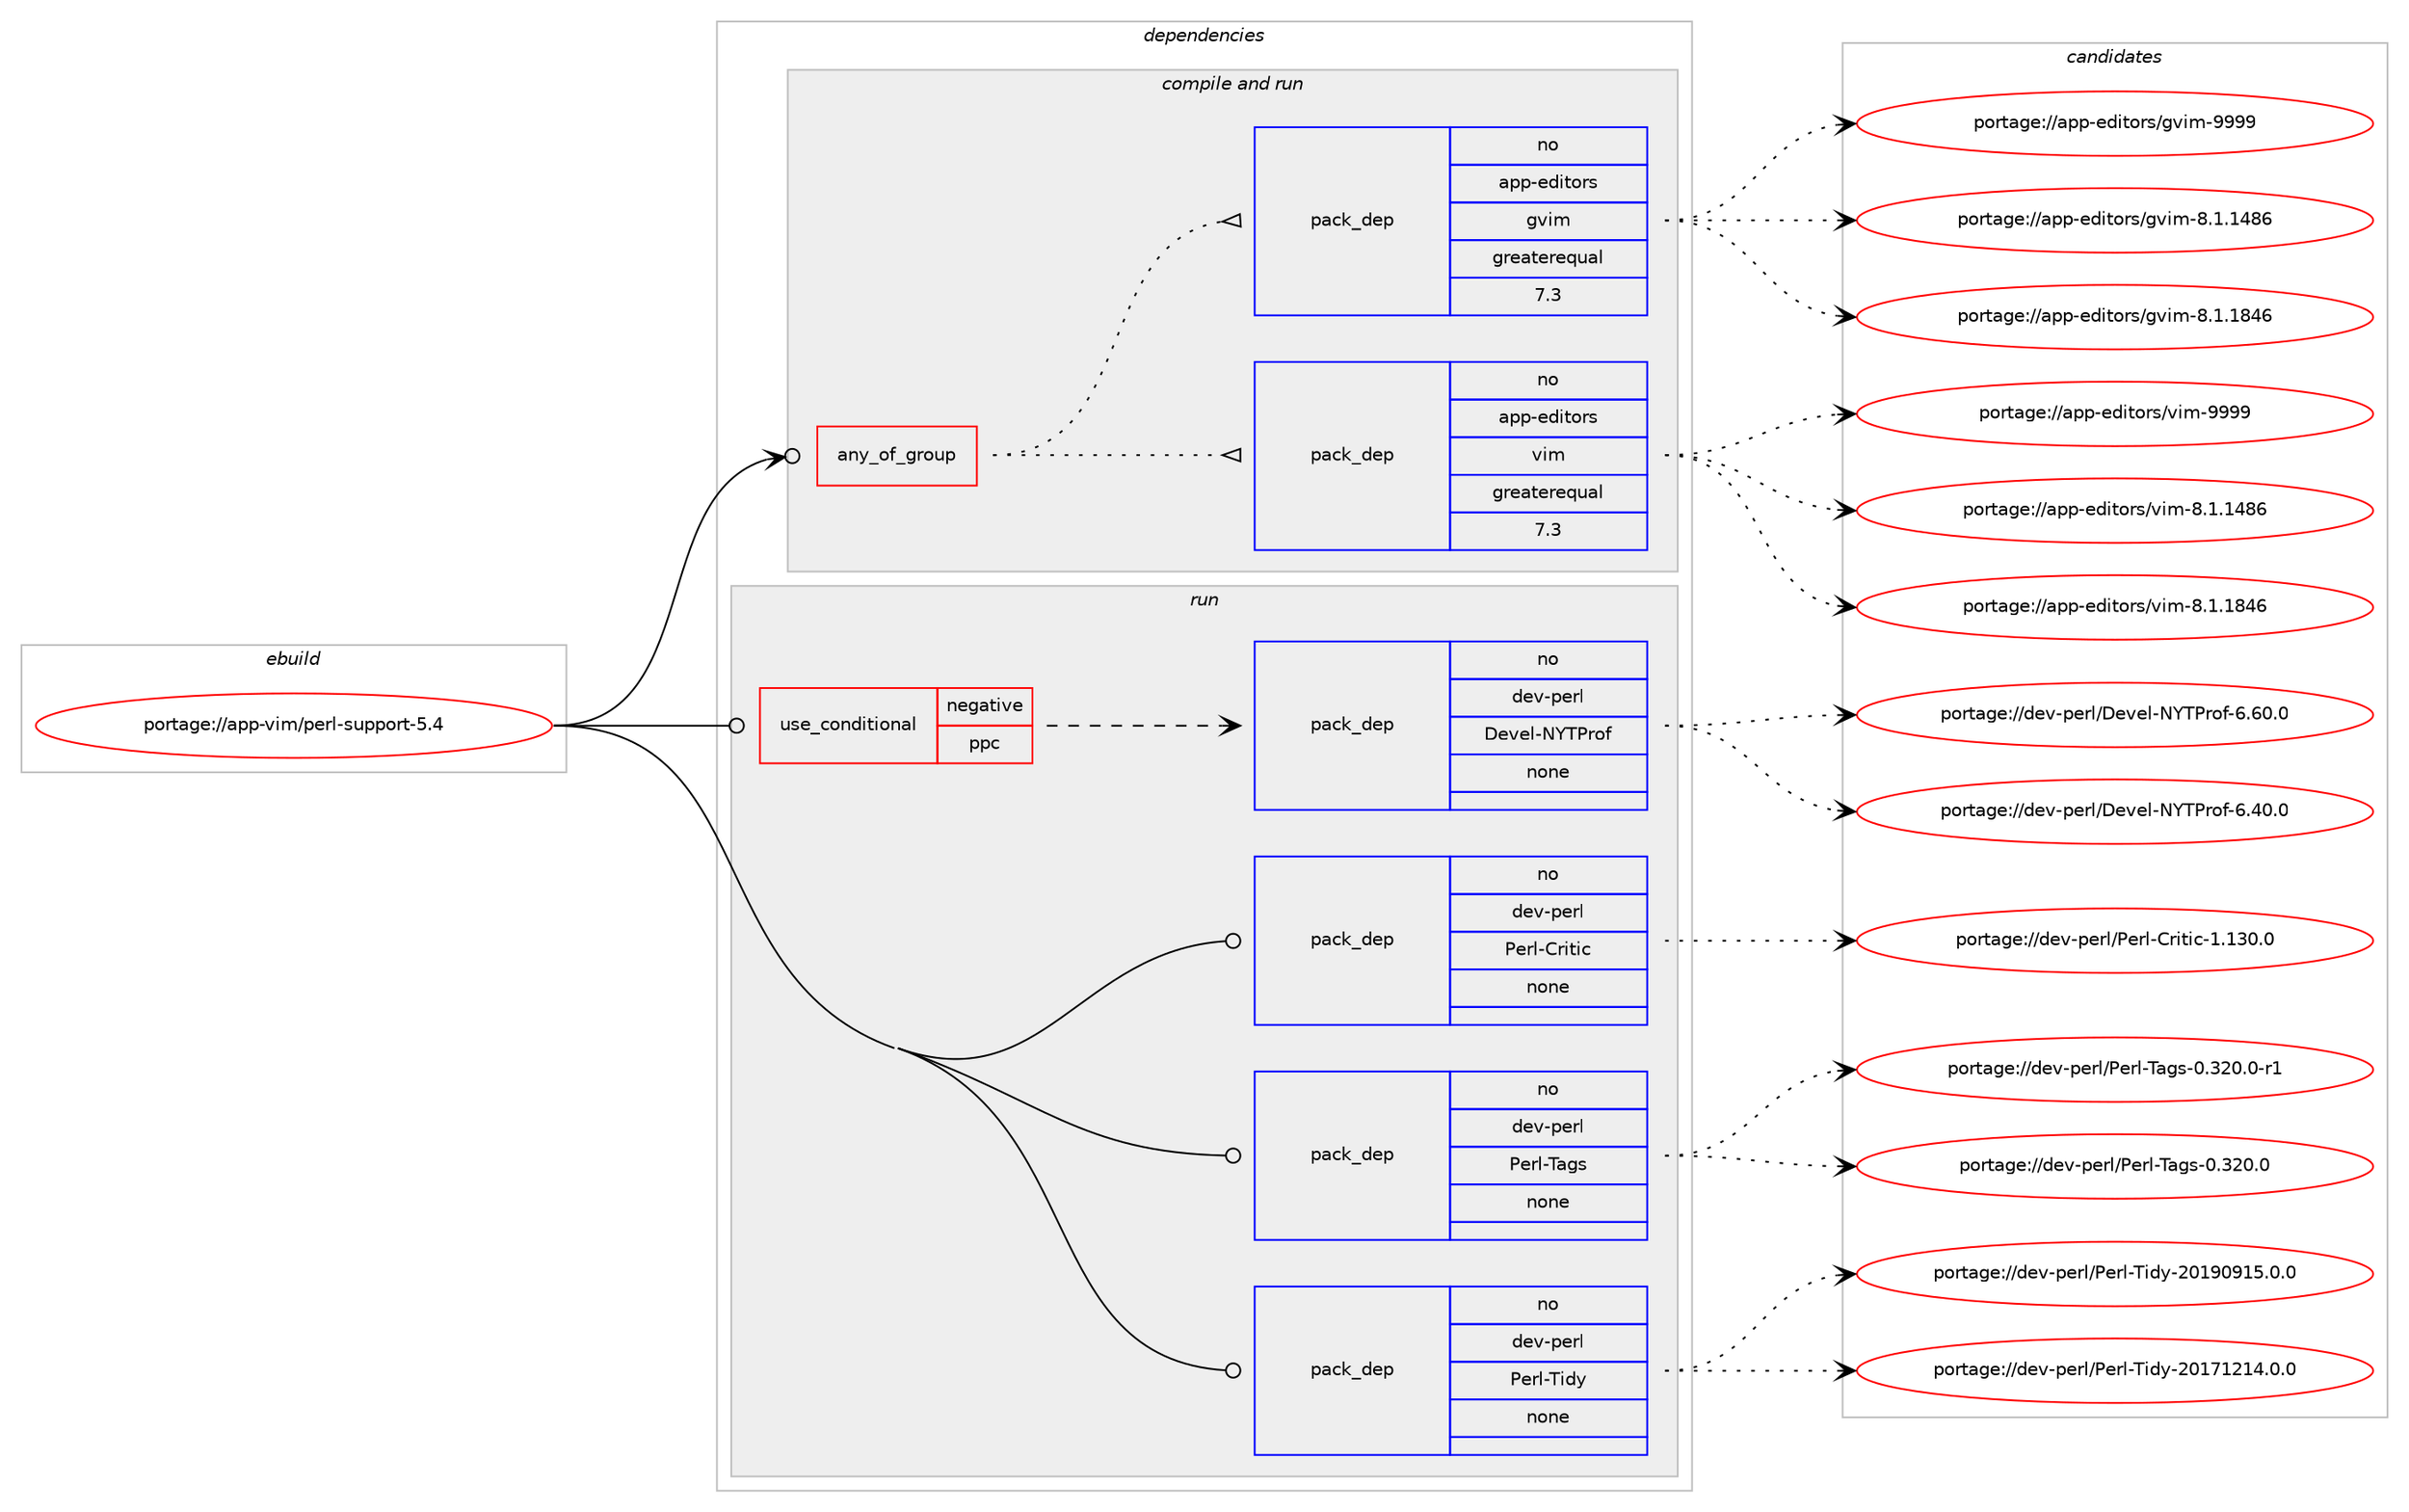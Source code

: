 digraph prolog {

# *************
# Graph options
# *************

newrank=true;
concentrate=true;
compound=true;
graph [rankdir=LR,fontname=Helvetica,fontsize=10,ranksep=1.5];#, ranksep=2.5, nodesep=0.2];
edge  [arrowhead=vee];
node  [fontname=Helvetica,fontsize=10];

# **********
# The ebuild
# **********

subgraph cluster_leftcol {
color=gray;
rank=same;
label=<<i>ebuild</i>>;
id [label="portage://app-vim/perl-support-5.4", color=red, width=4, href="../app-vim/perl-support-5.4.svg"];
}

# ****************
# The dependencies
# ****************

subgraph cluster_midcol {
color=gray;
label=<<i>dependencies</i>>;
subgraph cluster_compile {
fillcolor="#eeeeee";
style=filled;
label=<<i>compile</i>>;
}
subgraph cluster_compileandrun {
fillcolor="#eeeeee";
style=filled;
label=<<i>compile and run</i>>;
subgraph any963 {
dependency49635 [label=<<TABLE BORDER="0" CELLBORDER="1" CELLSPACING="0" CELLPADDING="4"><TR><TD CELLPADDING="10">any_of_group</TD></TR></TABLE>>, shape=none, color=red];subgraph pack36949 {
dependency49636 [label=<<TABLE BORDER="0" CELLBORDER="1" CELLSPACING="0" CELLPADDING="4" WIDTH="220"><TR><TD ROWSPAN="6" CELLPADDING="30">pack_dep</TD></TR><TR><TD WIDTH="110">no</TD></TR><TR><TD>app-editors</TD></TR><TR><TD>vim</TD></TR><TR><TD>greaterequal</TD></TR><TR><TD>7.3</TD></TR></TABLE>>, shape=none, color=blue];
}
dependency49635:e -> dependency49636:w [weight=20,style="dotted",arrowhead="oinv"];
subgraph pack36950 {
dependency49637 [label=<<TABLE BORDER="0" CELLBORDER="1" CELLSPACING="0" CELLPADDING="4" WIDTH="220"><TR><TD ROWSPAN="6" CELLPADDING="30">pack_dep</TD></TR><TR><TD WIDTH="110">no</TD></TR><TR><TD>app-editors</TD></TR><TR><TD>gvim</TD></TR><TR><TD>greaterequal</TD></TR><TR><TD>7.3</TD></TR></TABLE>>, shape=none, color=blue];
}
dependency49635:e -> dependency49637:w [weight=20,style="dotted",arrowhead="oinv"];
}
id:e -> dependency49635:w [weight=20,style="solid",arrowhead="odotvee"];
}
subgraph cluster_run {
fillcolor="#eeeeee";
style=filled;
label=<<i>run</i>>;
subgraph cond11693 {
dependency49638 [label=<<TABLE BORDER="0" CELLBORDER="1" CELLSPACING="0" CELLPADDING="4"><TR><TD ROWSPAN="3" CELLPADDING="10">use_conditional</TD></TR><TR><TD>negative</TD></TR><TR><TD>ppc</TD></TR></TABLE>>, shape=none, color=red];
subgraph pack36951 {
dependency49639 [label=<<TABLE BORDER="0" CELLBORDER="1" CELLSPACING="0" CELLPADDING="4" WIDTH="220"><TR><TD ROWSPAN="6" CELLPADDING="30">pack_dep</TD></TR><TR><TD WIDTH="110">no</TD></TR><TR><TD>dev-perl</TD></TR><TR><TD>Devel-NYTProf</TD></TR><TR><TD>none</TD></TR><TR><TD></TD></TR></TABLE>>, shape=none, color=blue];
}
dependency49638:e -> dependency49639:w [weight=20,style="dashed",arrowhead="vee"];
}
id:e -> dependency49638:w [weight=20,style="solid",arrowhead="odot"];
subgraph pack36952 {
dependency49640 [label=<<TABLE BORDER="0" CELLBORDER="1" CELLSPACING="0" CELLPADDING="4" WIDTH="220"><TR><TD ROWSPAN="6" CELLPADDING="30">pack_dep</TD></TR><TR><TD WIDTH="110">no</TD></TR><TR><TD>dev-perl</TD></TR><TR><TD>Perl-Critic</TD></TR><TR><TD>none</TD></TR><TR><TD></TD></TR></TABLE>>, shape=none, color=blue];
}
id:e -> dependency49640:w [weight=20,style="solid",arrowhead="odot"];
subgraph pack36953 {
dependency49641 [label=<<TABLE BORDER="0" CELLBORDER="1" CELLSPACING="0" CELLPADDING="4" WIDTH="220"><TR><TD ROWSPAN="6" CELLPADDING="30">pack_dep</TD></TR><TR><TD WIDTH="110">no</TD></TR><TR><TD>dev-perl</TD></TR><TR><TD>Perl-Tags</TD></TR><TR><TD>none</TD></TR><TR><TD></TD></TR></TABLE>>, shape=none, color=blue];
}
id:e -> dependency49641:w [weight=20,style="solid",arrowhead="odot"];
subgraph pack36954 {
dependency49642 [label=<<TABLE BORDER="0" CELLBORDER="1" CELLSPACING="0" CELLPADDING="4" WIDTH="220"><TR><TD ROWSPAN="6" CELLPADDING="30">pack_dep</TD></TR><TR><TD WIDTH="110">no</TD></TR><TR><TD>dev-perl</TD></TR><TR><TD>Perl-Tidy</TD></TR><TR><TD>none</TD></TR><TR><TD></TD></TR></TABLE>>, shape=none, color=blue];
}
id:e -> dependency49642:w [weight=20,style="solid",arrowhead="odot"];
}
}

# **************
# The candidates
# **************

subgraph cluster_choices {
rank=same;
color=gray;
label=<<i>candidates</i>>;

subgraph choice36949 {
color=black;
nodesep=1;
choiceportage971121124510110010511611111411547118105109455646494649525654 [label="portage://app-editors/vim-8.1.1486", color=red, width=4,href="../app-editors/vim-8.1.1486.svg"];
choiceportage971121124510110010511611111411547118105109455646494649565254 [label="portage://app-editors/vim-8.1.1846", color=red, width=4,href="../app-editors/vim-8.1.1846.svg"];
choiceportage9711211245101100105116111114115471181051094557575757 [label="portage://app-editors/vim-9999", color=red, width=4,href="../app-editors/vim-9999.svg"];
dependency49636:e -> choiceportage971121124510110010511611111411547118105109455646494649525654:w [style=dotted,weight="100"];
dependency49636:e -> choiceportage971121124510110010511611111411547118105109455646494649565254:w [style=dotted,weight="100"];
dependency49636:e -> choiceportage9711211245101100105116111114115471181051094557575757:w [style=dotted,weight="100"];
}
subgraph choice36950 {
color=black;
nodesep=1;
choiceportage971121124510110010511611111411547103118105109455646494649525654 [label="portage://app-editors/gvim-8.1.1486", color=red, width=4,href="../app-editors/gvim-8.1.1486.svg"];
choiceportage971121124510110010511611111411547103118105109455646494649565254 [label="portage://app-editors/gvim-8.1.1846", color=red, width=4,href="../app-editors/gvim-8.1.1846.svg"];
choiceportage9711211245101100105116111114115471031181051094557575757 [label="portage://app-editors/gvim-9999", color=red, width=4,href="../app-editors/gvim-9999.svg"];
dependency49637:e -> choiceportage971121124510110010511611111411547103118105109455646494649525654:w [style=dotted,weight="100"];
dependency49637:e -> choiceportage971121124510110010511611111411547103118105109455646494649565254:w [style=dotted,weight="100"];
dependency49637:e -> choiceportage9711211245101100105116111114115471031181051094557575757:w [style=dotted,weight="100"];
}
subgraph choice36951 {
color=black;
nodesep=1;
choiceportage100101118451121011141084768101118101108457889848011411110245544652484648 [label="portage://dev-perl/Devel-NYTProf-6.40.0", color=red, width=4,href="../dev-perl/Devel-NYTProf-6.40.0.svg"];
choiceportage100101118451121011141084768101118101108457889848011411110245544654484648 [label="portage://dev-perl/Devel-NYTProf-6.60.0", color=red, width=4,href="../dev-perl/Devel-NYTProf-6.60.0.svg"];
dependency49639:e -> choiceportage100101118451121011141084768101118101108457889848011411110245544652484648:w [style=dotted,weight="100"];
dependency49639:e -> choiceportage100101118451121011141084768101118101108457889848011411110245544654484648:w [style=dotted,weight="100"];
}
subgraph choice36952 {
color=black;
nodesep=1;
choiceportage1001011184511210111410847801011141084567114105116105994549464951484648 [label="portage://dev-perl/Perl-Critic-1.130.0", color=red, width=4,href="../dev-perl/Perl-Critic-1.130.0.svg"];
dependency49640:e -> choiceportage1001011184511210111410847801011141084567114105116105994549464951484648:w [style=dotted,weight="100"];
}
subgraph choice36953 {
color=black;
nodesep=1;
choiceportage1001011184511210111410847801011141084584971031154548465150484648 [label="portage://dev-perl/Perl-Tags-0.320.0", color=red, width=4,href="../dev-perl/Perl-Tags-0.320.0.svg"];
choiceportage10010111845112101114108478010111410845849710311545484651504846484511449 [label="portage://dev-perl/Perl-Tags-0.320.0-r1", color=red, width=4,href="../dev-perl/Perl-Tags-0.320.0-r1.svg"];
dependency49641:e -> choiceportage1001011184511210111410847801011141084584971031154548465150484648:w [style=dotted,weight="100"];
dependency49641:e -> choiceportage10010111845112101114108478010111410845849710311545484651504846484511449:w [style=dotted,weight="100"];
}
subgraph choice36954 {
color=black;
nodesep=1;
choiceportage100101118451121011141084780101114108458410510012145504849554950495246484648 [label="portage://dev-perl/Perl-Tidy-20171214.0.0", color=red, width=4,href="../dev-perl/Perl-Tidy-20171214.0.0.svg"];
choiceportage100101118451121011141084780101114108458410510012145504849574857495346484648 [label="portage://dev-perl/Perl-Tidy-20190915.0.0", color=red, width=4,href="../dev-perl/Perl-Tidy-20190915.0.0.svg"];
dependency49642:e -> choiceportage100101118451121011141084780101114108458410510012145504849554950495246484648:w [style=dotted,weight="100"];
dependency49642:e -> choiceportage100101118451121011141084780101114108458410510012145504849574857495346484648:w [style=dotted,weight="100"];
}
}

}
